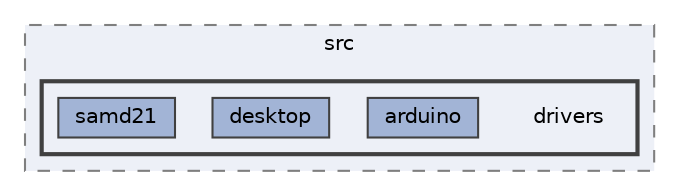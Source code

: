 digraph "nuli_avionics_flight_software/platformio_nuli_avionics_flight_software/src/drivers"
{
 // LATEX_PDF_SIZE
  bgcolor="transparent";
  edge [fontname=Helvetica,fontsize=10,labelfontname=Helvetica,labelfontsize=10];
  node [fontname=Helvetica,fontsize=10,shape=box,height=0.2,width=0.4];
  compound=true
  subgraph clusterdir_540552997814af23142a7fbd55b3e592 {
    graph [ bgcolor="#edf0f7", pencolor="grey50", label="src", fontname=Helvetica,fontsize=10 style="filled,dashed", URL="dir_540552997814af23142a7fbd55b3e592.html",tooltip=""]
  subgraph clusterdir_2007717ffe691f1c671b4a1c55a66eb5 {
    graph [ bgcolor="#edf0f7", pencolor="grey25", label="", fontname=Helvetica,fontsize=10 style="filled,bold", URL="dir_2007717ffe691f1c671b4a1c55a66eb5.html",tooltip=""]
    dir_2007717ffe691f1c671b4a1c55a66eb5 [shape=plaintext, label="drivers"];
  dir_43c6329b5d1c5886ab0a819c5c15378b [label="arduino", fillcolor="#a2b4d6", color="grey25", style="filled", URL="dir_43c6329b5d1c5886ab0a819c5c15378b.html",tooltip=""];
  dir_250592aad0fe7fb89b0c8becbd1bf8f9 [label="desktop", fillcolor="#a2b4d6", color="grey25", style="filled", URL="dir_250592aad0fe7fb89b0c8becbd1bf8f9.html",tooltip=""];
  dir_39de158a17c9dd784a003a209d9679a8 [label="samd21", fillcolor="#a2b4d6", color="grey25", style="filled", URL="dir_39de158a17c9dd784a003a209d9679a8.html",tooltip=""];
  }
  }
}
